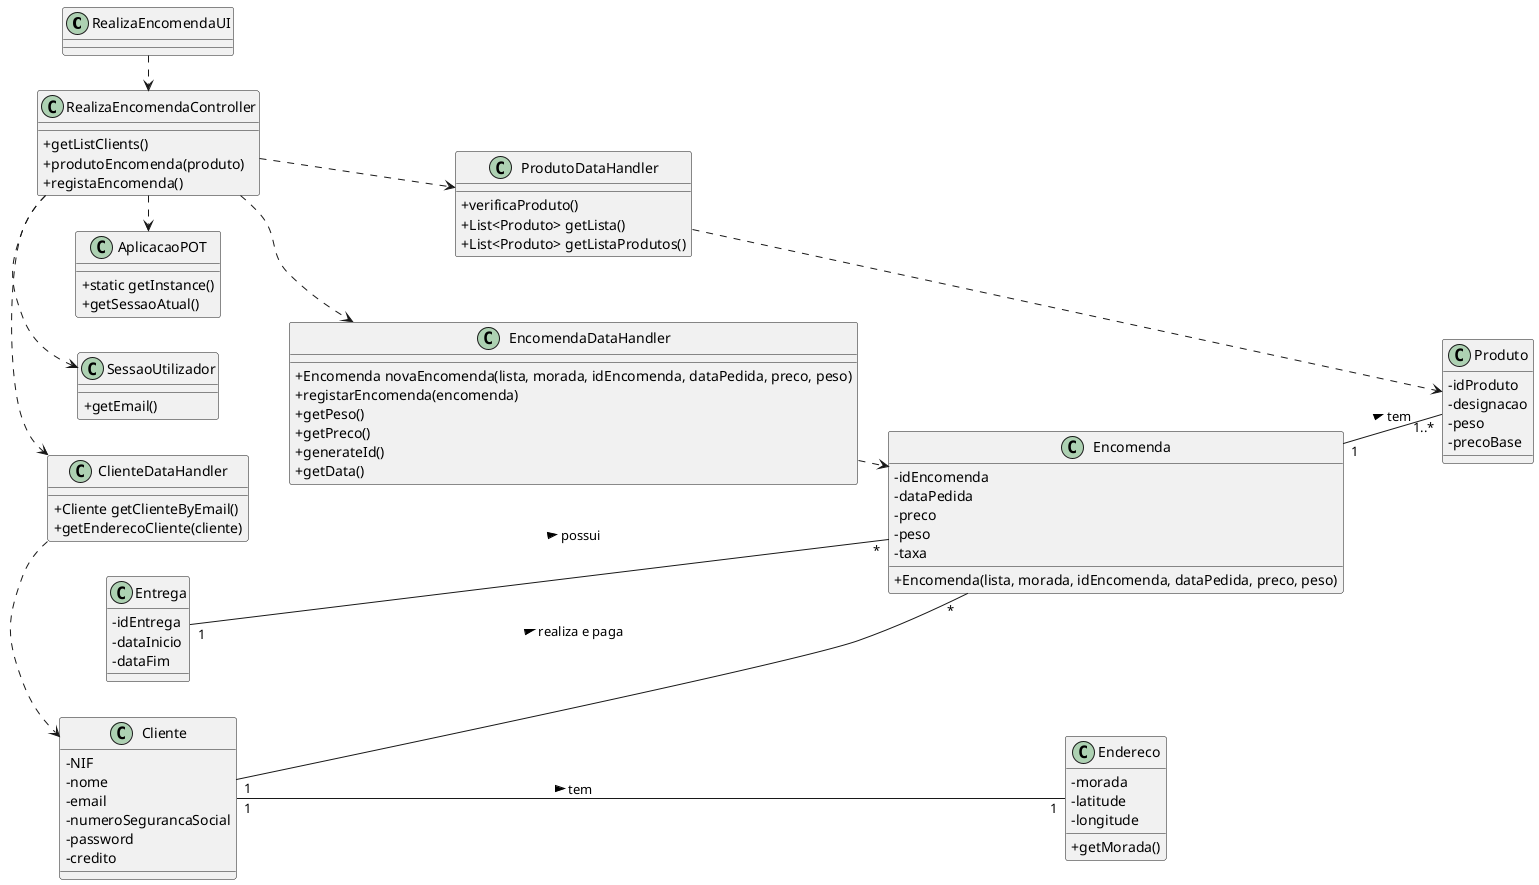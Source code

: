 @startuml
skinparam classAttributeIconSize 0
left to right direction


class RealizaEncomendaUI {
    
}

class RealizaEncomendaController {
    +getListClients()
    +produtoEncomenda(produto)
    +registaEncomenda()
}

class ClienteDataHandler {
    +Cliente getClienteByEmail()
    +getEnderecoCliente(cliente)
}

class ProdutoDataHandler {
    +verificaProduto()
    +List<Produto> getLista()
    +List<Produto> getListaProdutos()
}

class EncomendaDataHandler {
    +Encomenda novaEncomenda(lista, morada, idEncomenda, dataPedida, preco, peso)
    +registarEncomenda(encomenda)
    +getPeso()
    +getPreco()
    +generateId()
    +getData()
}

class AplicacaoPOT
{
  +static getInstance()
  +getSessaoAtual()
}

class SessaoUtilizador
{
  +getEmail()
}



class Entrega {
  -idEntrega
  -dataInicio
  -dataFim
}

class Encomenda {
  -idEncomenda
  -dataPedida
  -preco
  -peso
  -taxa
  +Encomenda(lista, morada, idEncomenda, dataPedida, preco, peso)
}

class Produto {
  -idProduto
  -designacao
  -peso
  -precoBase
}

class Endereco {
  -morada
  -latitude
  -longitude
  +getMorada()
}

class Cliente {
  -NIF
  -nome
  -email
  -numeroSegurancaSocial
  -password
  -credito
}

RealizaEncomendaUI .> RealizaEncomendaController
RealizaEncomendaController .> SessaoUtilizador
RealizaEncomendaController .> AplicacaoPOT
RealizaEncomendaController .> ClienteDataHandler
RealizaEncomendaController .> ProdutoDataHandler
RealizaEncomendaController .> EncomendaDataHandler

ClienteDataHandler .> Cliente
ProdutoDataHandler .> Produto
EncomendaDataHandler .> Encomenda


Entrega "1" -- "*" Encomenda : possui >
Cliente "1" -- "*" Encomenda: realiza e paga >
Encomenda "1" -- "1..*" Produto: tem >
Cliente "1" -- "1" Endereco: tem >

@enduml

